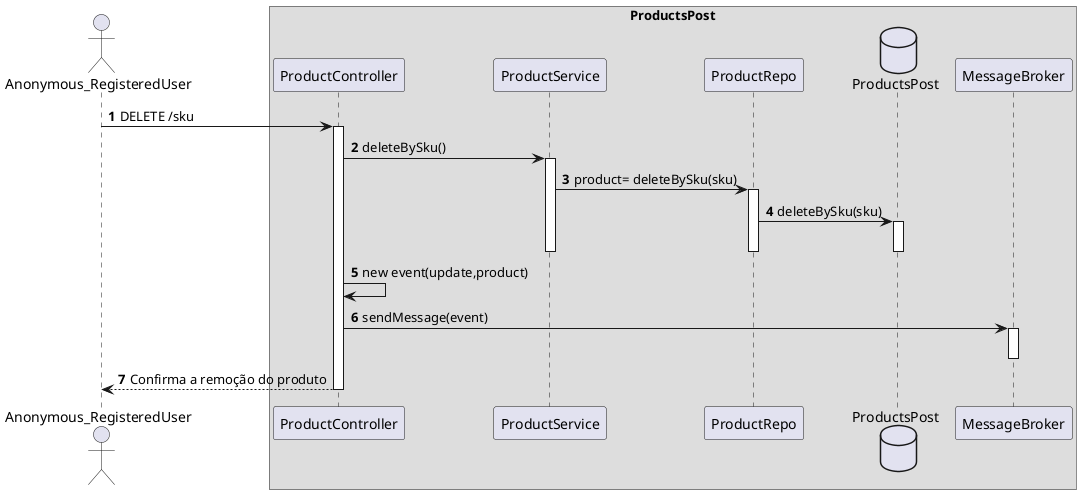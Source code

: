 @startuml
'https://plantuml.com/sequence-diagram

autonumber
actor Anonymous_RegisteredUser as USER
box "ProductsPost"
participant "ProductController" as CTRL
participant "ProductService" as SERV
participant "ProductRepo" as REPO
database "ProductsPost" as DB
participant "MessageBroker" as MSG

USER -> CTRL : DELETE /sku
activate CTRL
    CTRL-> SERV : deleteBySku()
    activate SERV
        SERV -> REPO: product= deleteBySku(sku)
                activate REPO
                    REPO -> DB : deleteBySku(sku)
                                        activate DB
                                        deactivate DB
                deactivate REPO


    deactivate SERV
                CTRL -> CTRL : new event(update,product)
                CTRL -> MSG : sendMessage(event)
                    activate MSG
                    deactivate MSG
CTRL --> USER : Confirma a remoção do produto
deactivate CTRL
@enduml